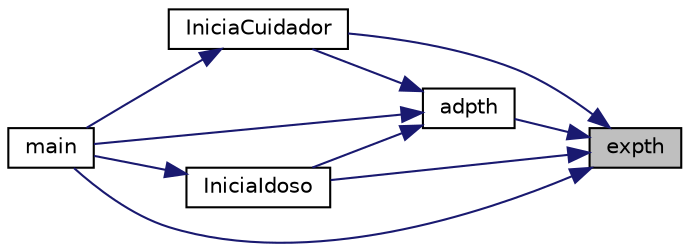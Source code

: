 digraph "expth"
{
 // LATEX_PDF_SIZE
  edge [fontname="Helvetica",fontsize="10",labelfontname="Helvetica",labelfontsize="10"];
  node [fontname="Helvetica",fontsize="10",shape=record];
  rankdir="RL";
  Node1 [label="expth",height=0.2,width=0.4,color="black", fillcolor="grey75", style="filled", fontcolor="black",tooltip="Extend path: adiciona uma string no final do caminho."];
  Node1 -> Node2 [dir="back",color="midnightblue",fontsize="10",style="solid"];
  Node2 [label="adpth",height=0.2,width=0.4,color="black", fillcolor="white", style="filled",URL="$pathman_8h.html#a8ac57bc6fde707215bb75ce25309489b",tooltip="adiciona uma string no final do caminho, com um divisor no meio se o path terminar com um divisor,..."];
  Node2 -> Node3 [dir="back",color="midnightblue",fontsize="10",style="solid"];
  Node3 [label="IniciaCuidador",height=0.2,width=0.4,color="black", fillcolor="white", style="filled",URL="$cuidador_8h.html#aeb8e274de45a5c99428ad3740eef86b8",tooltip="Faz a alocacao de memoria e inicializacao de uma variavel do tipo cuidador."];
  Node3 -> Node4 [dir="back",color="midnightblue",fontsize="10",style="solid"];
  Node4 [label="main",height=0.2,width=0.4,color="black", fillcolor="white", style="filled",URL="$cliente_8c.html#a0ddf1224851353fc92bfbff6f499fa97",tooltip=" "];
  Node2 -> Node5 [dir="back",color="midnightblue",fontsize="10",style="solid"];
  Node5 [label="IniciaIdoso",height=0.2,width=0.4,color="black", fillcolor="white", style="filled",URL="$idoso_8h.html#a3f54e9cc6f8cd2c53e2c3a09aefc32db",tooltip="Faz a alocacao de memoria e inicializacao de uma variavel do tipo Idoso."];
  Node5 -> Node4 [dir="back",color="midnightblue",fontsize="10",style="solid"];
  Node2 -> Node4 [dir="back",color="midnightblue",fontsize="10",style="solid"];
  Node1 -> Node3 [dir="back",color="midnightblue",fontsize="10",style="solid"];
  Node1 -> Node5 [dir="back",color="midnightblue",fontsize="10",style="solid"];
  Node1 -> Node4 [dir="back",color="midnightblue",fontsize="10",style="solid"];
}
